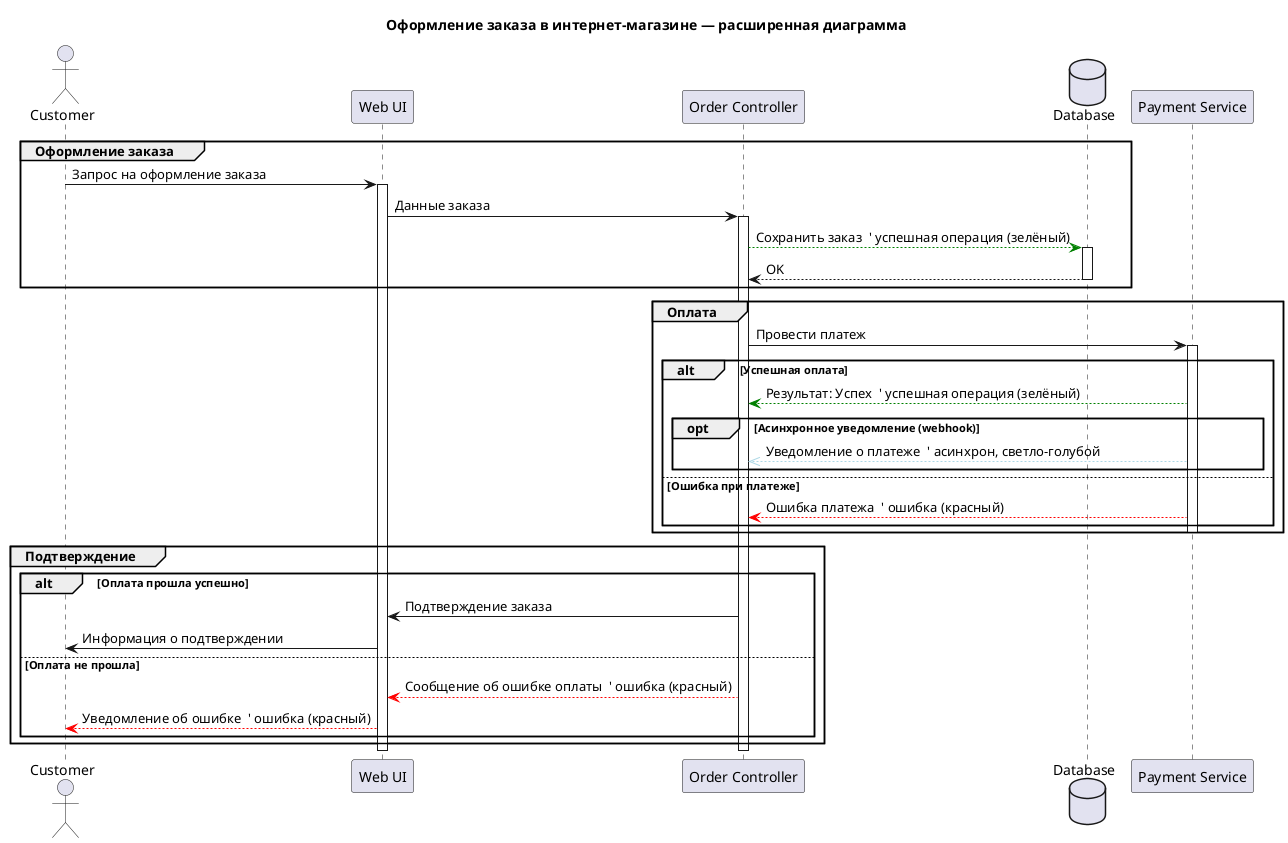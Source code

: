 @startuml
title Оформление заказа в интернет-магазине — расширенная диаграмма

actor Customer as C
participant "Web UI" as UI
participant "Order Controller" as OC
database "Database" as DB
participant "Payment Service" as PS

' === Этап 1. Оформление заказа ===
group Оформление заказа
  C -> UI : Запрос на оформление заказа
  activate UI

  UI -> OC : Данные заказа
  activate OC

  OC -[#green]-> DB : Сохранить заказ  ' успешная операция (зелёный)
  activate DB
  DB --> OC : OK
  deactivate DB
end

' === Этап 2. Оплата (альтернативы) ===
group Оплата
  OC -> PS : Провести платеж
  activate PS

  alt Успешная оплата
    PS -[#green]-> OC : Результат: Успех  ' успешная операция (зелёный)
    ' (опционально) асинхронное уведомление от платёжного сервиса
    opt Асинхронное уведомление (webhook)
      PS -[#lightblue]->> OC : Уведомление о платеже  ' асинхрон, светло-голубой
    end
  else Ошибка при платеже
    PS -[#red]-> OC : Ошибка платежа  ' ошибка (красный)
  end
  deactivate PS
end

' === Этап 3. Подтверждение / информирование ===
group Подтверждение
  ' Ветвление продолжения в зависимости от результата оплаты
  alt Оплата прошла успешно
    OC -> UI : Подтверждение заказа
    UI -> C : Информация о подтверждении
  else Оплата не прошла
    OC -[#red]-> UI : Сообщение об ошибке оплаты  ' ошибка (красный)
    UI -[#red]-> C : Уведомление об ошибке  ' ошибка (красный)
  end
end

deactivate OC
deactivate UI

@enduml
